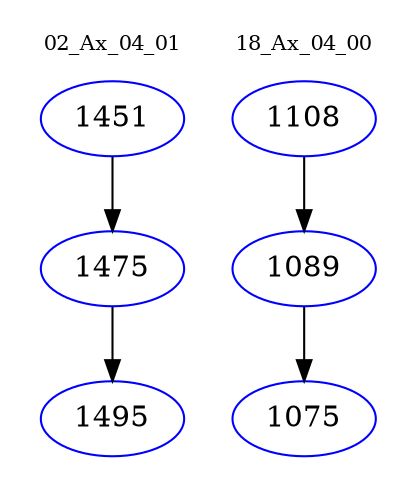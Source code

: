 digraph{
subgraph cluster_0 {
color = white
label = "02_Ax_04_01";
fontsize=10;
T0_1451 [label="1451", color="blue"]
T0_1451 -> T0_1475 [color="black"]
T0_1475 [label="1475", color="blue"]
T0_1475 -> T0_1495 [color="black"]
T0_1495 [label="1495", color="blue"]
}
subgraph cluster_1 {
color = white
label = "18_Ax_04_00";
fontsize=10;
T1_1108 [label="1108", color="blue"]
T1_1108 -> T1_1089 [color="black"]
T1_1089 [label="1089", color="blue"]
T1_1089 -> T1_1075 [color="black"]
T1_1075 [label="1075", color="blue"]
}
}
